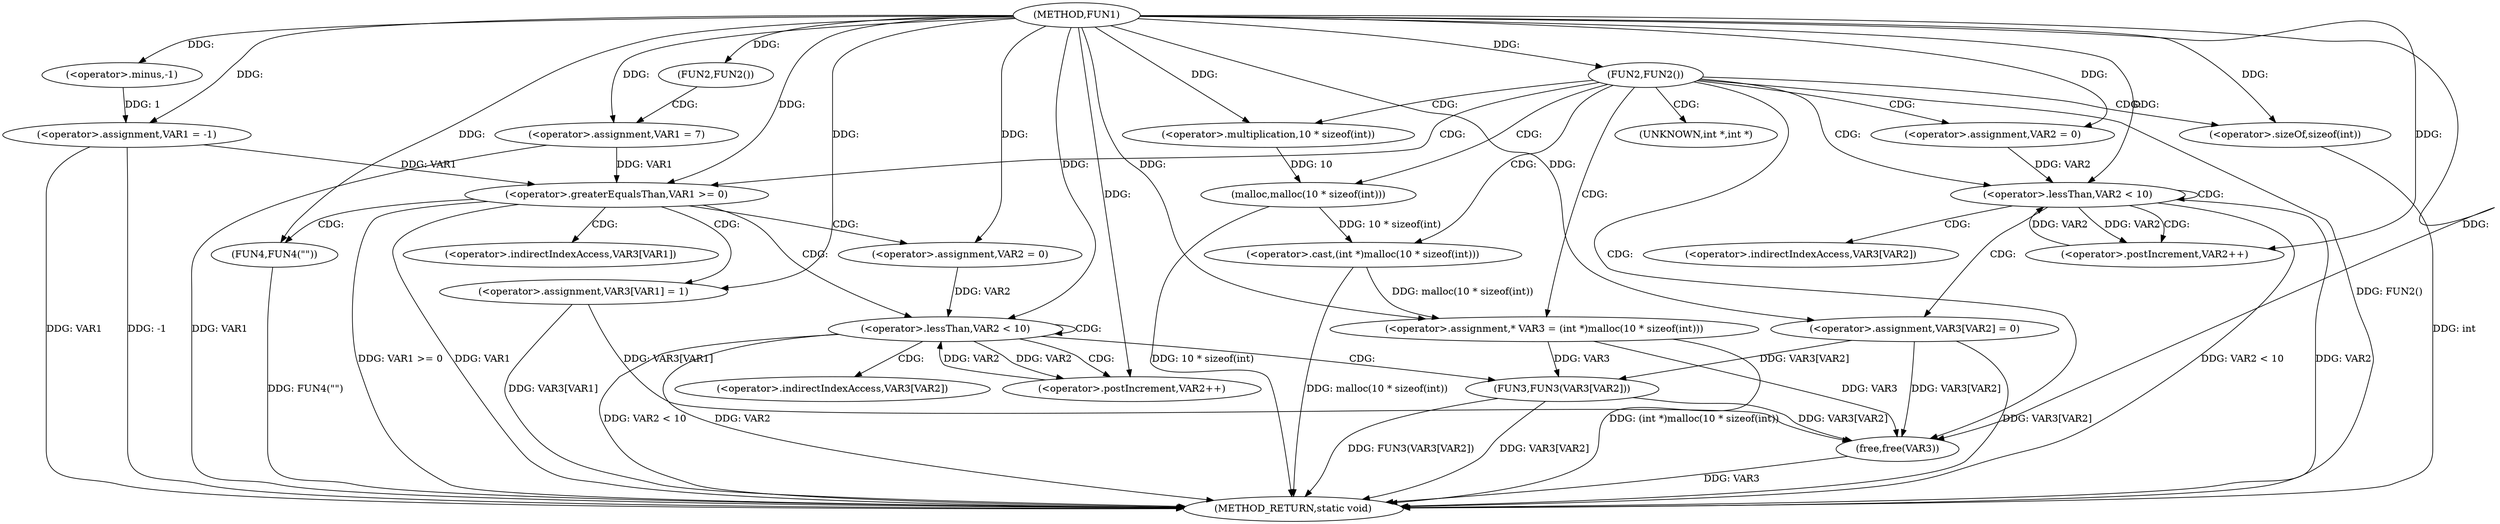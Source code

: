 digraph FUN1 {  
"1000100" [label = "(METHOD,FUN1)" ]
"1000173" [label = "(METHOD_RETURN,static void)" ]
"1000103" [label = "(<operator>.assignment,VAR1 = -1)" ]
"1000105" [label = "(<operator>.minus,-1)" ]
"1000108" [label = "(FUN2,FUN2())" ]
"1000110" [label = "(<operator>.assignment,VAR1 = 7)" ]
"1000114" [label = "(FUN2,FUN2())" ]
"1000119" [label = "(<operator>.assignment,* VAR3 = (int *)malloc(10 * sizeof(int)))" ]
"1000121" [label = "(<operator>.cast,(int *)malloc(10 * sizeof(int)))" ]
"1000123" [label = "(malloc,malloc(10 * sizeof(int)))" ]
"1000124" [label = "(<operator>.multiplication,10 * sizeof(int))" ]
"1000126" [label = "(<operator>.sizeOf,sizeof(int))" ]
"1000129" [label = "(<operator>.assignment,VAR2 = 0)" ]
"1000132" [label = "(<operator>.lessThan,VAR2 < 10)" ]
"1000135" [label = "(<operator>.postIncrement,VAR2++)" ]
"1000138" [label = "(<operator>.assignment,VAR3[VAR2] = 0)" ]
"1000144" [label = "(<operator>.greaterEqualsThan,VAR1 >= 0)" ]
"1000148" [label = "(<operator>.assignment,VAR3[VAR1] = 1)" ]
"1000154" [label = "(<operator>.assignment,VAR2 = 0)" ]
"1000157" [label = "(<operator>.lessThan,VAR2 < 10)" ]
"1000160" [label = "(<operator>.postIncrement,VAR2++)" ]
"1000163" [label = "(FUN3,FUN3(VAR3[VAR2]))" ]
"1000169" [label = "(FUN4,FUN4(\"\"))" ]
"1000171" [label = "(free,free(VAR3))" ]
"1000122" [label = "(UNKNOWN,int *,int *)" ]
"1000139" [label = "(<operator>.indirectIndexAccess,VAR3[VAR2])" ]
"1000149" [label = "(<operator>.indirectIndexAccess,VAR3[VAR1])" ]
"1000164" [label = "(<operator>.indirectIndexAccess,VAR3[VAR2])" ]
  "1000171" -> "1000173"  [ label = "DDG: VAR3"] 
  "1000169" -> "1000173"  [ label = "DDG: FUN4(\"\")"] 
  "1000157" -> "1000173"  [ label = "DDG: VAR2 < 10"] 
  "1000103" -> "1000173"  [ label = "DDG: VAR1"] 
  "1000103" -> "1000173"  [ label = "DDG: -1"] 
  "1000119" -> "1000173"  [ label = "DDG: (int *)malloc(10 * sizeof(int))"] 
  "1000126" -> "1000173"  [ label = "DDG: int"] 
  "1000132" -> "1000173"  [ label = "DDG: VAR2"] 
  "1000163" -> "1000173"  [ label = "DDG: FUN3(VAR3[VAR2])"] 
  "1000110" -> "1000173"  [ label = "DDG: VAR1"] 
  "1000123" -> "1000173"  [ label = "DDG: 10 * sizeof(int)"] 
  "1000163" -> "1000173"  [ label = "DDG: VAR3[VAR2]"] 
  "1000114" -> "1000173"  [ label = "DDG: FUN2()"] 
  "1000121" -> "1000173"  [ label = "DDG: malloc(10 * sizeof(int))"] 
  "1000132" -> "1000173"  [ label = "DDG: VAR2 < 10"] 
  "1000138" -> "1000173"  [ label = "DDG: VAR3[VAR2]"] 
  "1000144" -> "1000173"  [ label = "DDG: VAR1 >= 0"] 
  "1000157" -> "1000173"  [ label = "DDG: VAR2"] 
  "1000148" -> "1000173"  [ label = "DDG: VAR3[VAR1]"] 
  "1000144" -> "1000173"  [ label = "DDG: VAR1"] 
  "1000105" -> "1000103"  [ label = "DDG: 1"] 
  "1000100" -> "1000103"  [ label = "DDG: "] 
  "1000100" -> "1000105"  [ label = "DDG: "] 
  "1000100" -> "1000108"  [ label = "DDG: "] 
  "1000100" -> "1000110"  [ label = "DDG: "] 
  "1000100" -> "1000114"  [ label = "DDG: "] 
  "1000121" -> "1000119"  [ label = "DDG: malloc(10 * sizeof(int))"] 
  "1000100" -> "1000119"  [ label = "DDG: "] 
  "1000123" -> "1000121"  [ label = "DDG: 10 * sizeof(int)"] 
  "1000124" -> "1000123"  [ label = "DDG: 10"] 
  "1000100" -> "1000124"  [ label = "DDG: "] 
  "1000100" -> "1000126"  [ label = "DDG: "] 
  "1000100" -> "1000129"  [ label = "DDG: "] 
  "1000129" -> "1000132"  [ label = "DDG: VAR2"] 
  "1000135" -> "1000132"  [ label = "DDG: VAR2"] 
  "1000100" -> "1000132"  [ label = "DDG: "] 
  "1000132" -> "1000135"  [ label = "DDG: VAR2"] 
  "1000100" -> "1000135"  [ label = "DDG: "] 
  "1000100" -> "1000138"  [ label = "DDG: "] 
  "1000103" -> "1000144"  [ label = "DDG: VAR1"] 
  "1000110" -> "1000144"  [ label = "DDG: VAR1"] 
  "1000100" -> "1000144"  [ label = "DDG: "] 
  "1000100" -> "1000148"  [ label = "DDG: "] 
  "1000100" -> "1000154"  [ label = "DDG: "] 
  "1000154" -> "1000157"  [ label = "DDG: VAR2"] 
  "1000160" -> "1000157"  [ label = "DDG: VAR2"] 
  "1000100" -> "1000157"  [ label = "DDG: "] 
  "1000157" -> "1000160"  [ label = "DDG: VAR2"] 
  "1000100" -> "1000160"  [ label = "DDG: "] 
  "1000138" -> "1000163"  [ label = "DDG: VAR3[VAR2]"] 
  "1000119" -> "1000163"  [ label = "DDG: VAR3"] 
  "1000100" -> "1000169"  [ label = "DDG: "] 
  "1000163" -> "1000171"  [ label = "DDG: VAR3[VAR2]"] 
  "1000138" -> "1000171"  [ label = "DDG: VAR3[VAR2]"] 
  "1000148" -> "1000171"  [ label = "DDG: VAR3[VAR1]"] 
  "1000119" -> "1000171"  [ label = "DDG: VAR3"] 
  "1000100" -> "1000171"  [ label = "DDG: "] 
  "1000108" -> "1000110"  [ label = "CDG: "] 
  "1000114" -> "1000119"  [ label = "CDG: "] 
  "1000114" -> "1000144"  [ label = "CDG: "] 
  "1000114" -> "1000122"  [ label = "CDG: "] 
  "1000114" -> "1000121"  [ label = "CDG: "] 
  "1000114" -> "1000126"  [ label = "CDG: "] 
  "1000114" -> "1000132"  [ label = "CDG: "] 
  "1000114" -> "1000129"  [ label = "CDG: "] 
  "1000114" -> "1000123"  [ label = "CDG: "] 
  "1000114" -> "1000124"  [ label = "CDG: "] 
  "1000114" -> "1000171"  [ label = "CDG: "] 
  "1000132" -> "1000139"  [ label = "CDG: "] 
  "1000132" -> "1000135"  [ label = "CDG: "] 
  "1000132" -> "1000132"  [ label = "CDG: "] 
  "1000132" -> "1000138"  [ label = "CDG: "] 
  "1000144" -> "1000148"  [ label = "CDG: "] 
  "1000144" -> "1000157"  [ label = "CDG: "] 
  "1000144" -> "1000149"  [ label = "CDG: "] 
  "1000144" -> "1000169"  [ label = "CDG: "] 
  "1000144" -> "1000154"  [ label = "CDG: "] 
  "1000157" -> "1000164"  [ label = "CDG: "] 
  "1000157" -> "1000157"  [ label = "CDG: "] 
  "1000157" -> "1000163"  [ label = "CDG: "] 
  "1000157" -> "1000160"  [ label = "CDG: "] 
}
